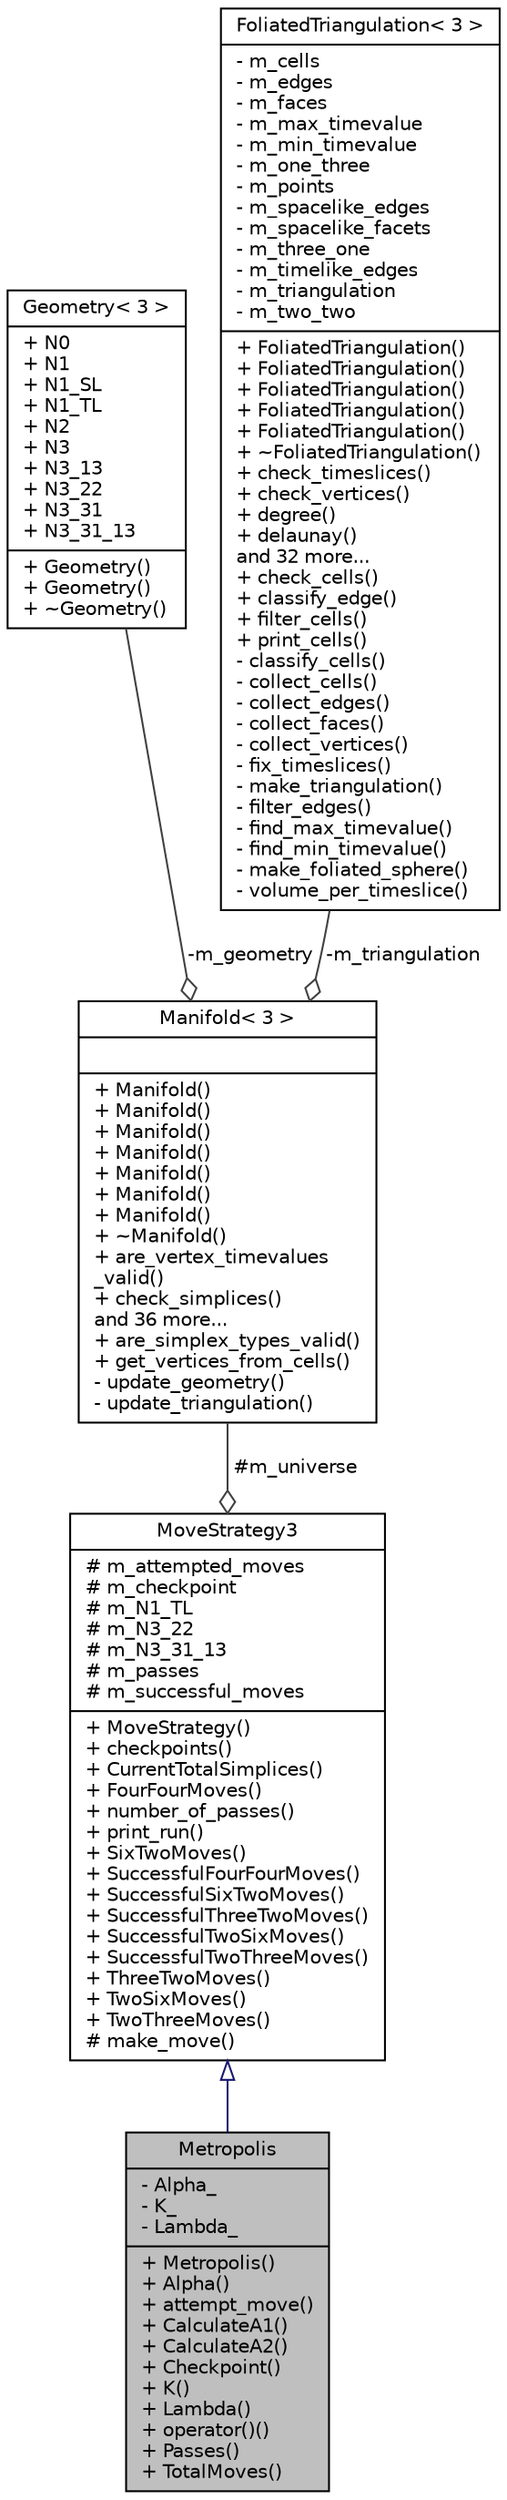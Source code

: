 digraph "Metropolis"
{
 // LATEX_PDF_SIZE
  edge [fontname="Helvetica",fontsize="10",labelfontname="Helvetica",labelfontsize="10"];
  node [fontname="Helvetica",fontsize="10",shape=record];
  Node1 [label="{Metropolis\n|- Alpha_\l- K_\l- Lambda_\l|+ Metropolis()\l+ Alpha()\l+ attempt_move()\l+ CalculateA1()\l+ CalculateA2()\l+ Checkpoint()\l+ K()\l+ Lambda()\l+ operator()()\l+ Passes()\l+ TotalMoves()\l}",height=0.2,width=0.4,color="black", fillcolor="grey75", style="filled", fontcolor="black",tooltip="Metropolis-Hastings algorithm function object."];
  Node2 -> Node1 [dir="back",color="midnightblue",fontsize="10",style="solid",arrowtail="onormal",fontname="Helvetica"];
  Node2 [label="{MoveStrategy3\n|# m_attempted_moves\l# m_checkpoint\l# m_N1_TL\l# m_N3_22\l# m_N3_31_13\l# m_passes\l# m_successful_moves\l|+ MoveStrategy()\l+ checkpoints()\l+ CurrentTotalSimplices()\l+ FourFourMoves()\l+ number_of_passes()\l+ print_run()\l+ SixTwoMoves()\l+ SuccessfulFourFourMoves()\l+ SuccessfulSixTwoMoves()\l+ SuccessfulThreeTwoMoves()\l+ SuccessfulTwoSixMoves()\l+ SuccessfulTwoThreeMoves()\l+ ThreeTwoMoves()\l+ TwoSixMoves()\l+ TwoThreeMoves()\l# make_move()\l}",height=0.2,width=0.4,color="black", fillcolor="white", style="filled",URL="$class_move_strategy_3_013_01_4.html",tooltip=" "];
  Node3 -> Node2 [color="grey25",fontsize="10",style="solid",label=" #m_universe" ,arrowhead="odiamond",fontname="Helvetica"];
  Node3 [label="{Manifold\< 3 \>\n||+ Manifold()\l+ Manifold()\l+ Manifold()\l+ Manifold()\l+ Manifold()\l+ Manifold()\l+ Manifold()\l+ ~Manifold()\l+ are_vertex_timevalues\l_valid()\l+ check_simplices()\land 36 more...\l+ are_simplex_types_valid()\l+ get_vertices_from_cells()\l- update_geometry()\l- update_triangulation()\l}",height=0.2,width=0.4,color="black", fillcolor="white", style="filled",URL="$class_manifold_3_013_01_4.html",tooltip="3D Manifold"];
  Node4 -> Node3 [color="grey25",fontsize="10",style="solid",label=" -m_geometry" ,arrowhead="odiamond",fontname="Helvetica"];
  Node4 [label="{Geometry\< 3 \>\n|+ N0\l+ N1\l+ N1_SL\l+ N1_TL\l+ N2\l+ N3\l+ N3_13\l+ N3_22\l+ N3_31\l+ N3_31_13\l|+ Geometry()\l+ Geometry()\l+ ~Geometry()\l}",height=0.2,width=0.4,color="black", fillcolor="white", style="filled",URL="$struct_geometry_3_013_01_4.html",tooltip="3D Geometry"];
  Node5 -> Node3 [color="grey25",fontsize="10",style="solid",label=" -m_triangulation" ,arrowhead="odiamond",fontname="Helvetica"];
  Node5 [label="{FoliatedTriangulation\< 3 \>\n|- m_cells\l- m_edges\l- m_faces\l- m_max_timevalue\l- m_min_timevalue\l- m_one_three\l- m_points\l- m_spacelike_edges\l- m_spacelike_facets\l- m_three_one\l- m_timelike_edges\l- m_triangulation\l- m_two_two\l|+ FoliatedTriangulation()\l+ FoliatedTriangulation()\l+ FoliatedTriangulation()\l+ FoliatedTriangulation()\l+ FoliatedTriangulation()\l+ ~FoliatedTriangulation()\l+ check_timeslices()\l+ check_vertices()\l+ degree()\l+ delaunay()\land 32 more...\l+ check_cells()\l+ classify_edge()\l+ filter_cells()\l+ print_cells()\l- classify_cells()\l- collect_cells()\l- collect_edges()\l- collect_faces()\l- collect_vertices()\l- fix_timeslices()\l- make_triangulation()\l- filter_edges()\l- find_max_timevalue()\l- find_min_timevalue()\l- make_foliated_sphere()\l- volume_per_timeslice()\l}",height=0.2,width=0.4,color="black", fillcolor="white", style="filled",URL="$class_foliated_triangulation_3_013_01_4.html",tooltip="3D Triangulation"];
}
